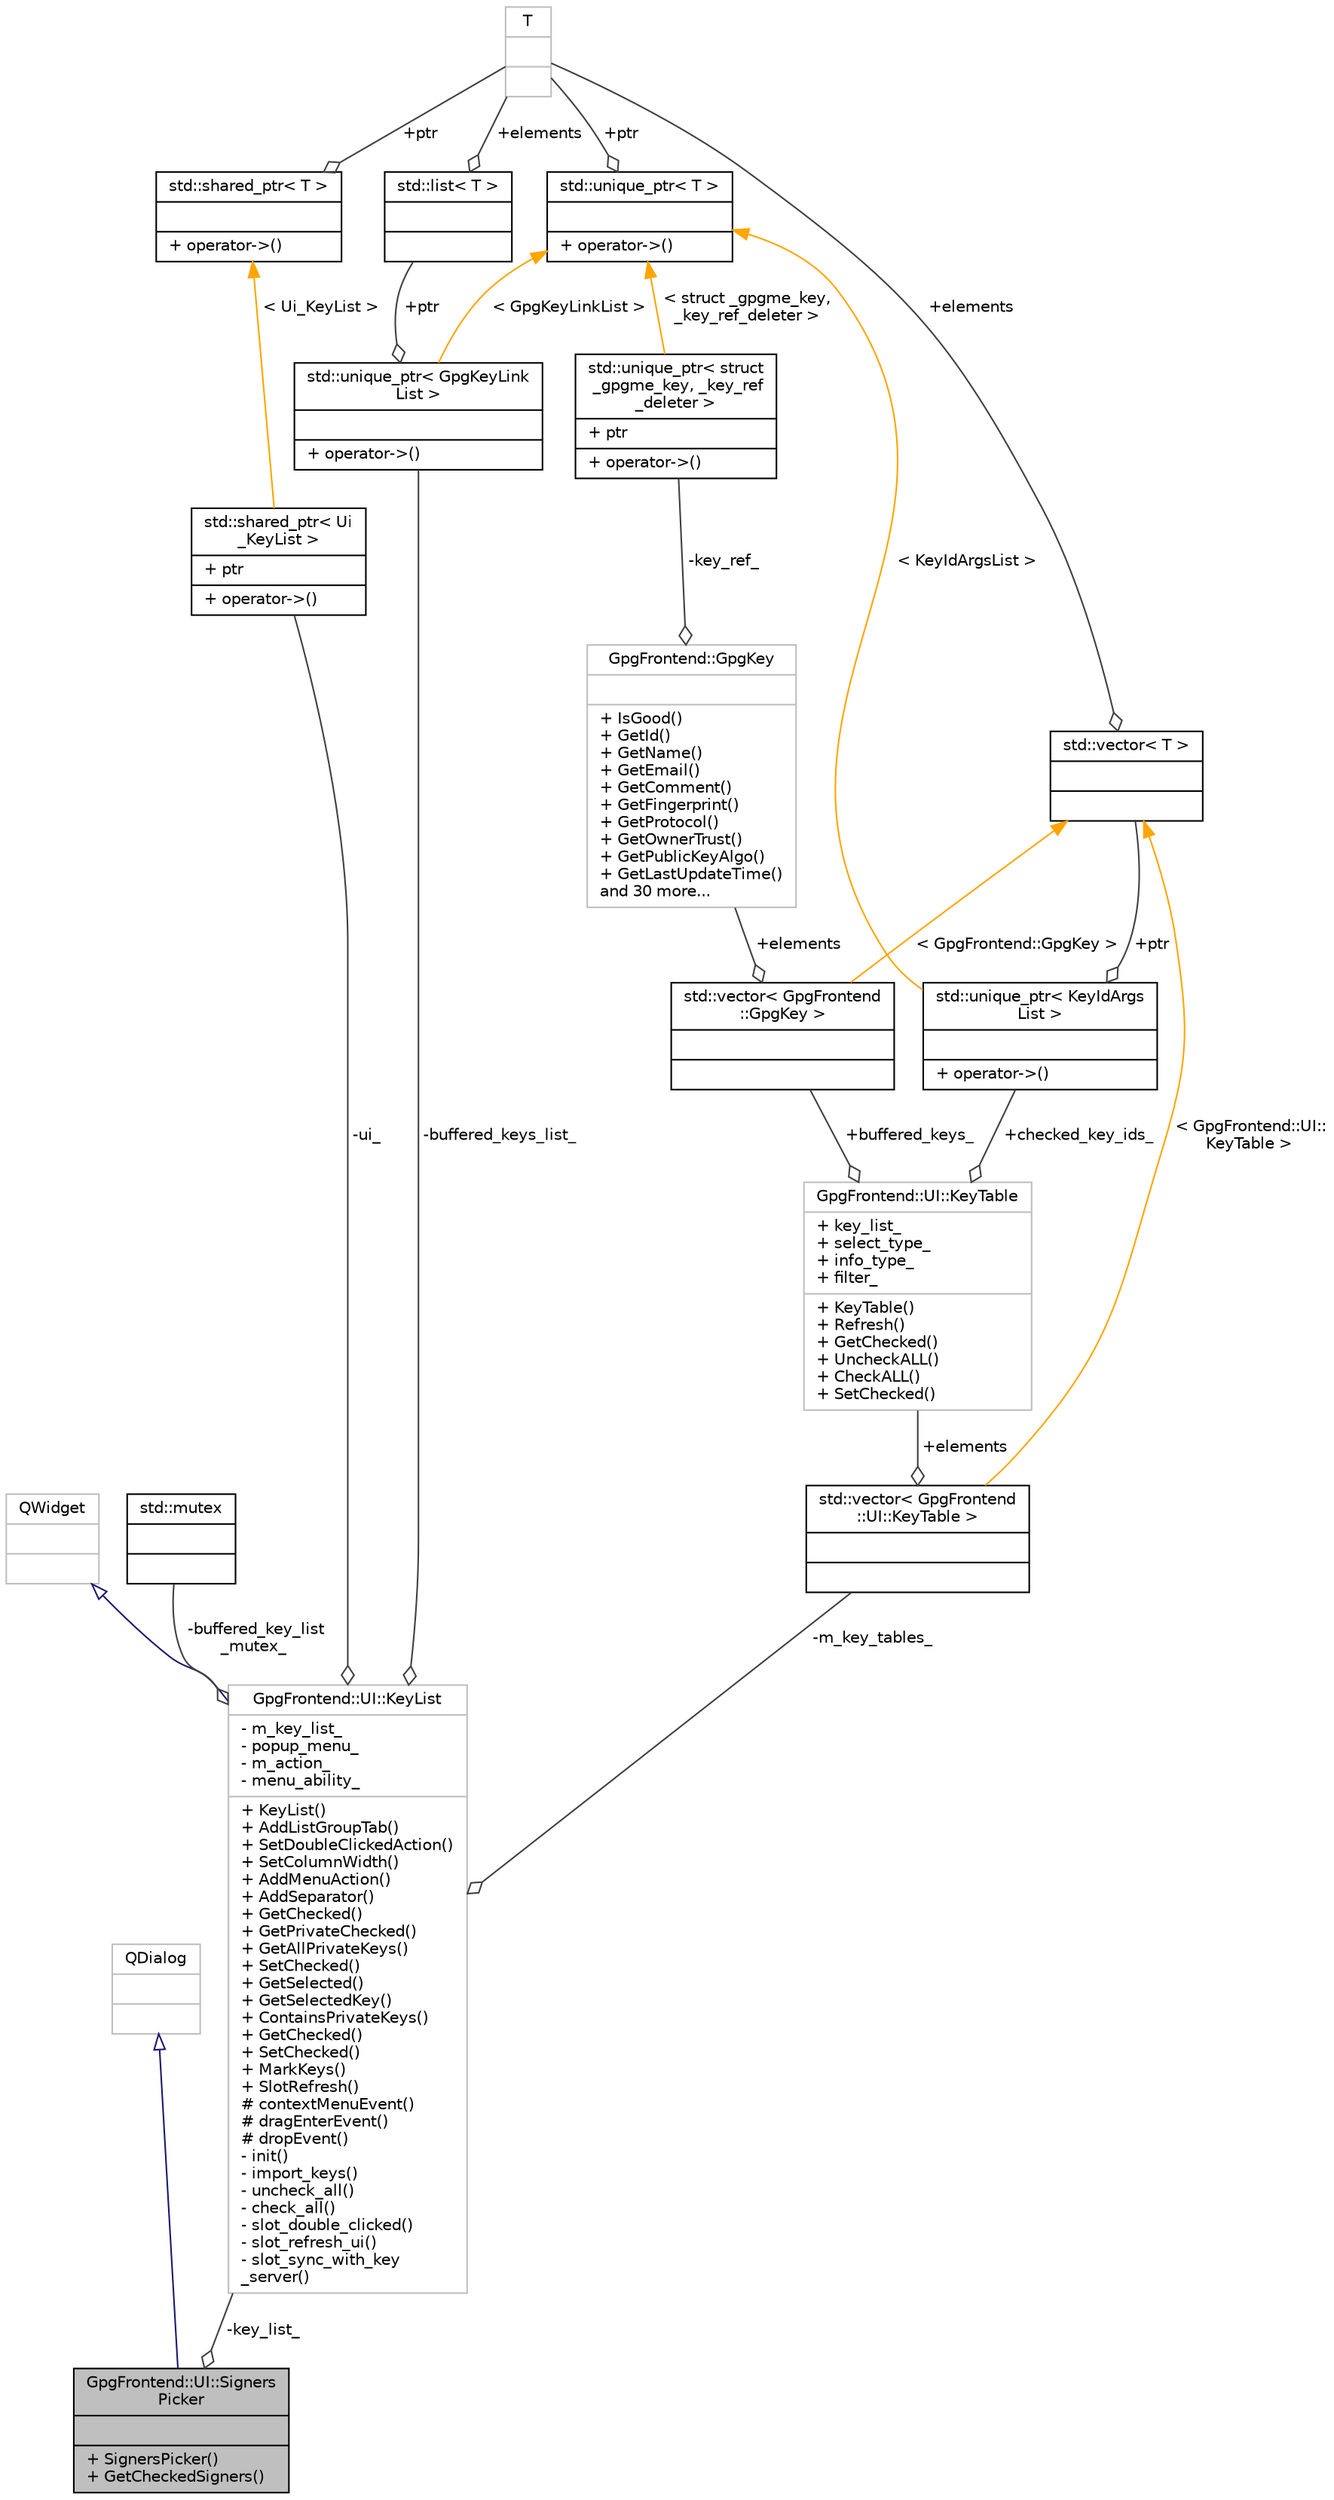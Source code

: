 digraph "GpgFrontend::UI::SignersPicker"
{
 // INTERACTIVE_SVG=YES
 // LATEX_PDF_SIZE
  edge [fontname="Helvetica",fontsize="10",labelfontname="Helvetica",labelfontsize="10"];
  node [fontname="Helvetica",fontsize="10",shape=record];
  Node1 [label="{GpgFrontend::UI::Signers\lPicker\n||+ SignersPicker()\l+ GetCheckedSigners()\l}",height=0.2,width=0.4,color="black", fillcolor="grey75", style="filled", fontcolor="black",tooltip=" "];
  Node2 -> Node1 [dir="back",color="midnightblue",fontsize="10",style="solid",arrowtail="onormal",fontname="Helvetica"];
  Node2 [label="{QDialog\n||}",height=0.2,width=0.4,color="grey75", fillcolor="white", style="filled",tooltip=" "];
  Node3 -> Node1 [color="grey25",fontsize="10",style="solid",label=" -key_list_" ,arrowhead="odiamond",fontname="Helvetica"];
  Node3 [label="{GpgFrontend::UI::KeyList\n|- m_key_list_\l- popup_menu_\l- m_action_\l- menu_ability_\l|+ KeyList()\l+ AddListGroupTab()\l+ SetDoubleClickedAction()\l+ SetColumnWidth()\l+ AddMenuAction()\l+ AddSeparator()\l+ GetChecked()\l+ GetPrivateChecked()\l+ GetAllPrivateKeys()\l+ SetChecked()\l+ GetSelected()\l+ GetSelectedKey()\l+ ContainsPrivateKeys()\l+ GetChecked()\l+ SetChecked()\l+ MarkKeys()\l+ SlotRefresh()\l# contextMenuEvent()\l# dragEnterEvent()\l# dropEvent()\l- init()\l- import_keys()\l- uncheck_all()\l- check_all()\l- slot_double_clicked()\l- slot_refresh_ui()\l- slot_sync_with_key\l_server()\l}",height=0.2,width=0.4,color="grey75", fillcolor="white", style="filled",URL="$classGpgFrontend_1_1UI_1_1KeyList.html",tooltip=" "];
  Node4 -> Node3 [dir="back",color="midnightblue",fontsize="10",style="solid",arrowtail="onormal",fontname="Helvetica"];
  Node4 [label="{QWidget\n||}",height=0.2,width=0.4,color="grey75", fillcolor="white", style="filled",tooltip=" "];
  Node5 -> Node3 [color="grey25",fontsize="10",style="solid",label=" -buffered_key_list\l_mutex_" ,arrowhead="odiamond",fontname="Helvetica"];
  Node5 [label="{std::mutex\n||}",height=0.2,width=0.4,color="black", fillcolor="white", style="filled",tooltip=" "];
  Node6 -> Node3 [color="grey25",fontsize="10",style="solid",label=" -ui_" ,arrowhead="odiamond",fontname="Helvetica"];
  Node6 [label="{std::shared_ptr\< Ui\l_KeyList \>\n|+ ptr\l|+ operator-\>()\l}",height=0.2,width=0.4,color="black", fillcolor="white", style="filled",tooltip=" "];
  Node7 -> Node6 [dir="back",color="orange",fontsize="10",style="solid",label=" \< Ui_KeyList \>" ,fontname="Helvetica"];
  Node7 [label="{std::shared_ptr\< T \>\n||+ operator-\>()\l}",height=0.2,width=0.4,color="black", fillcolor="white", style="filled",tooltip=" "];
  Node8 -> Node7 [color="grey25",fontsize="10",style="solid",label=" +ptr" ,arrowhead="odiamond",fontname="Helvetica"];
  Node8 [label="{T\n||}",height=0.2,width=0.4,color="grey75", fillcolor="white", style="filled",tooltip=" "];
  Node9 -> Node3 [color="grey25",fontsize="10",style="solid",label=" -m_key_tables_" ,arrowhead="odiamond",fontname="Helvetica"];
  Node9 [label="{std::vector\< GpgFrontend\l::UI::KeyTable \>\n||}",height=0.2,width=0.4,color="black", fillcolor="white", style="filled",tooltip=" "];
  Node10 -> Node9 [color="grey25",fontsize="10",style="solid",label=" +elements" ,arrowhead="odiamond",fontname="Helvetica"];
  Node10 [label="{GpgFrontend::UI::KeyTable\n|+ key_list_\l+ select_type_\l+ info_type_\l+ filter_\l|+ KeyTable()\l+ Refresh()\l+ GetChecked()\l+ UncheckALL()\l+ CheckALL()\l+ SetChecked()\l}",height=0.2,width=0.4,color="grey75", fillcolor="white", style="filled",URL="$structGpgFrontend_1_1UI_1_1KeyTable.html",tooltip=" "];
  Node11 -> Node10 [color="grey25",fontsize="10",style="solid",label=" +buffered_keys_" ,arrowhead="odiamond",fontname="Helvetica"];
  Node11 [label="{std::vector\< GpgFrontend\l::GpgKey \>\n||}",height=0.2,width=0.4,color="black", fillcolor="white", style="filled",tooltip=" "];
  Node12 -> Node11 [color="grey25",fontsize="10",style="solid",label=" +elements" ,arrowhead="odiamond",fontname="Helvetica"];
  Node12 [label="{GpgFrontend::GpgKey\n||+ IsGood()\l+ GetId()\l+ GetName()\l+ GetEmail()\l+ GetComment()\l+ GetFingerprint()\l+ GetProtocol()\l+ GetOwnerTrust()\l+ GetPublicKeyAlgo()\l+ GetLastUpdateTime()\land 30 more...\l}",height=0.2,width=0.4,color="grey75", fillcolor="white", style="filled",URL="$classGpgFrontend_1_1GpgKey.html",tooltip=" "];
  Node13 -> Node12 [color="grey25",fontsize="10",style="solid",label=" -key_ref_" ,arrowhead="odiamond",fontname="Helvetica"];
  Node13 [label="{std::unique_ptr\< struct\l _gpgme_key, _key_ref\l_deleter \>\n|+ ptr\l|+ operator-\>()\l}",height=0.2,width=0.4,color="black", fillcolor="white", style="filled",tooltip=" "];
  Node14 -> Node13 [dir="back",color="orange",fontsize="10",style="solid",label=" \< struct _gpgme_key,\l _key_ref_deleter \>" ,fontname="Helvetica"];
  Node14 [label="{std::unique_ptr\< T \>\n||+ operator-\>()\l}",height=0.2,width=0.4,color="black", fillcolor="white", style="filled",tooltip=" "];
  Node8 -> Node14 [color="grey25",fontsize="10",style="solid",label=" +ptr" ,arrowhead="odiamond",fontname="Helvetica"];
  Node15 -> Node11 [dir="back",color="orange",fontsize="10",style="solid",label=" \< GpgFrontend::GpgKey \>" ,fontname="Helvetica"];
  Node15 [label="{std::vector\< T \>\n||}",height=0.2,width=0.4,color="black", fillcolor="white", style="filled",tooltip=" "];
  Node8 -> Node15 [color="grey25",fontsize="10",style="solid",label=" +elements" ,arrowhead="odiamond",fontname="Helvetica"];
  Node16 -> Node10 [color="grey25",fontsize="10",style="solid",label=" +checked_key_ids_" ,arrowhead="odiamond",fontname="Helvetica"];
  Node16 [label="{std::unique_ptr\< KeyIdArgs\lList \>\n||+ operator-\>()\l}",height=0.2,width=0.4,color="black", fillcolor="white", style="filled",tooltip=" "];
  Node15 -> Node16 [color="grey25",fontsize="10",style="solid",label=" +ptr" ,arrowhead="odiamond",fontname="Helvetica"];
  Node14 -> Node16 [dir="back",color="orange",fontsize="10",style="solid",label=" \< KeyIdArgsList \>" ,fontname="Helvetica"];
  Node15 -> Node9 [dir="back",color="orange",fontsize="10",style="solid",label=" \< GpgFrontend::UI::\lKeyTable \>" ,fontname="Helvetica"];
  Node17 -> Node3 [color="grey25",fontsize="10",style="solid",label=" -buffered_keys_list_" ,arrowhead="odiamond",fontname="Helvetica"];
  Node17 [label="{std::unique_ptr\< GpgKeyLink\lList \>\n||+ operator-\>()\l}",height=0.2,width=0.4,color="black", fillcolor="white", style="filled",tooltip=" "];
  Node18 -> Node17 [color="grey25",fontsize="10",style="solid",label=" +ptr" ,arrowhead="odiamond",fontname="Helvetica"];
  Node18 [label="{std::list\< T \>\n||}",height=0.2,width=0.4,color="black", fillcolor="white", style="filled",tooltip=" "];
  Node8 -> Node18 [color="grey25",fontsize="10",style="solid",label=" +elements" ,arrowhead="odiamond",fontname="Helvetica"];
  Node14 -> Node17 [dir="back",color="orange",fontsize="10",style="solid",label=" \< GpgKeyLinkList \>" ,fontname="Helvetica"];
}
